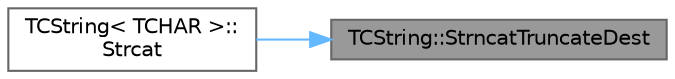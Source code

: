 digraph "TCString::StrncatTruncateDest"
{
 // INTERACTIVE_SVG=YES
 // LATEX_PDF_SIZE
  bgcolor="transparent";
  edge [fontname=Helvetica,fontsize=10,labelfontname=Helvetica,labelfontsize=10];
  node [fontname=Helvetica,fontsize=10,shape=box,height=0.2,width=0.4];
  rankdir="RL";
  Node1 [id="Node000001",label="TCString::StrncatTruncateDest",height=0.2,width=0.4,color="gray40", fillcolor="grey60", style="filled", fontcolor="black",tooltip="Concatenate a string with length checking."];
  Node1 -> Node2 [id="edge1_Node000001_Node000002",dir="back",color="steelblue1",style="solid",tooltip=" "];
  Node2 [id="Node000002",label="TCString\< TCHAR \>::\lStrcat",height=0.2,width=0.4,color="grey40", fillcolor="white", style="filled",URL="$df/d74/structTCString.html#a46e1eab5c4ea1329008516a3c1bfc006",tooltip=" "];
}
